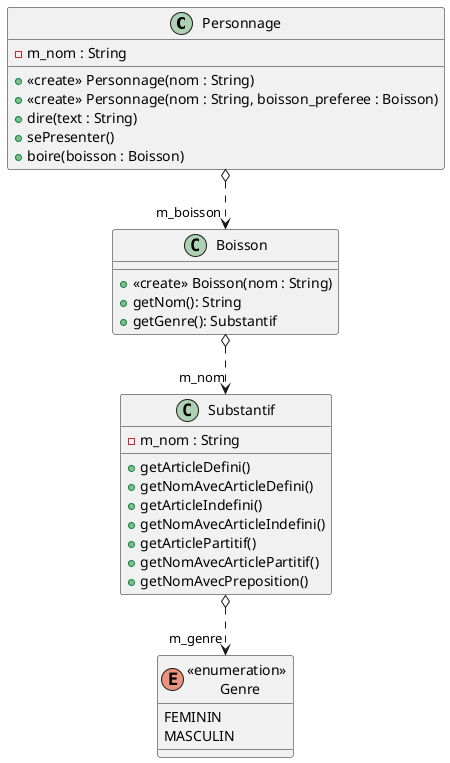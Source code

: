 @startuml


Personnage o..>"m_boisson" Boisson
Boisson o..>"m_nom" Substantif
Substantif o..>"m_genre" "«enumeration» \n Genre"

enum "«enumeration» \n Genre" {
FEMININ
MASCULIN
}

class Substantif {

    - m_nom : String
    '- m_genre : Genre

    + getArticleDefini()
    + getNomAvecArticleDefini()
    + getArticleIndefini()
    + getNomAvecArticleIndefini()
    + getArticlePartitif()
    + getNomAvecArticlePartitif()
    + getNomAvecPreposition()

}

class Boisson {
    '- m_nom : Substantif

    + «create» Boisson(nom : String)
    + getNom(): String
    + getGenre(): Substantif
}
class Personnage {
    - m_nom : String
    '- m_boisson : Boisson

    + «create» Personnage(nom : String)
    + «create» Personnage(nom : String, boisson_preferee : Boisson)
    + dire(text : String)
    + sePresenter()
    + boire(boisson : Boisson)
}

@enduml